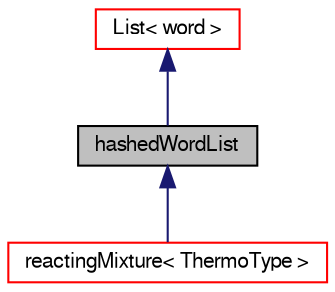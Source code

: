 digraph "hashedWordList"
{
  bgcolor="transparent";
  edge [fontname="FreeSans",fontsize="10",labelfontname="FreeSans",labelfontsize="10"];
  node [fontname="FreeSans",fontsize="10",shape=record];
  Node0 [label="hashedWordList",height=0.2,width=0.4,color="black", fillcolor="grey75", style="filled", fontcolor="black"];
  Node1 -> Node0 [dir="back",color="midnightblue",fontsize="10",style="solid",fontname="FreeSans"];
  Node1 [label="List\< word \>",height=0.2,width=0.4,color="red",URL="$a25694.html"];
  Node0 -> Node5 [dir="back",color="midnightblue",fontsize="10",style="solid",fontname="FreeSans"];
  Node5 [label="reactingMixture\< ThermoType \>",height=0.2,width=0.4,color="red",URL="$a30150.html",tooltip="Foam::reactingMixture. "];
}
